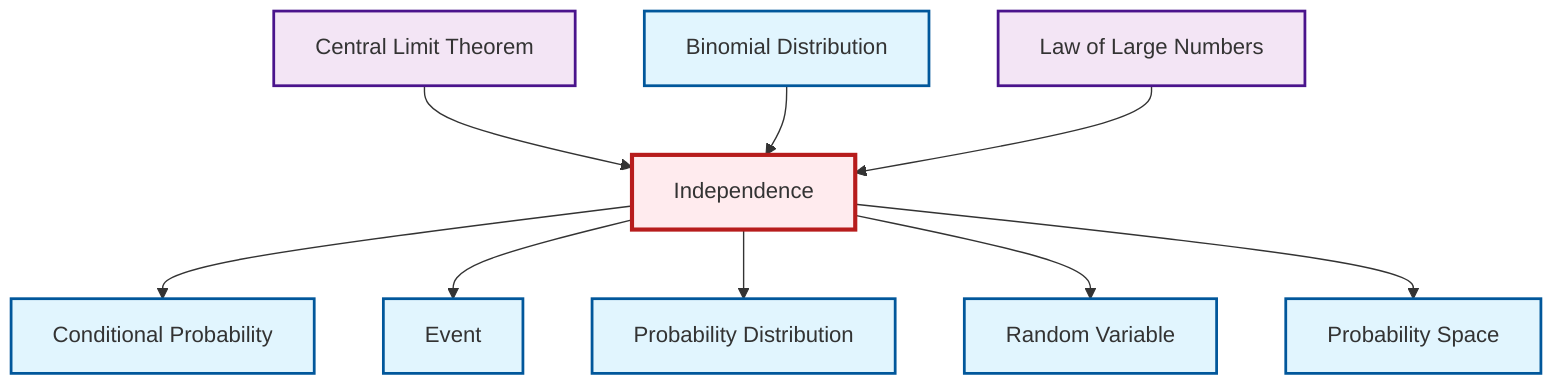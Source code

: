 graph TD
    classDef definition fill:#e1f5fe,stroke:#01579b,stroke-width:2px
    classDef theorem fill:#f3e5f5,stroke:#4a148c,stroke-width:2px
    classDef axiom fill:#fff3e0,stroke:#e65100,stroke-width:2px
    classDef example fill:#e8f5e9,stroke:#1b5e20,stroke-width:2px
    classDef current fill:#ffebee,stroke:#b71c1c,stroke-width:3px
    thm-law-of-large-numbers["Law of Large Numbers"]:::theorem
    def-independence["Independence"]:::definition
    def-random-variable["Random Variable"]:::definition
    def-probability-distribution["Probability Distribution"]:::definition
    def-probability-space["Probability Space"]:::definition
    def-conditional-probability["Conditional Probability"]:::definition
    thm-central-limit["Central Limit Theorem"]:::theorem
    def-binomial-distribution["Binomial Distribution"]:::definition
    def-event["Event"]:::definition
    def-independence --> def-conditional-probability
    thm-central-limit --> def-independence
    def-independence --> def-event
    def-independence --> def-probability-distribution
    def-binomial-distribution --> def-independence
    thm-law-of-large-numbers --> def-independence
    def-independence --> def-random-variable
    def-independence --> def-probability-space
    class def-independence current